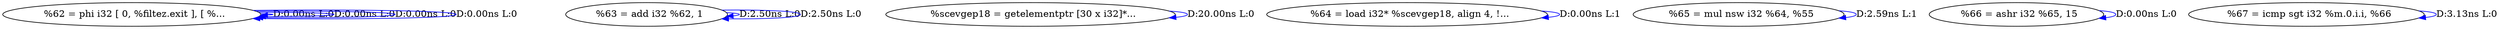 digraph {
Node0x3e70ca0[label="  %62 = phi i32 [ 0, %filtez.exit ], [ %..."];
Node0x3e70ca0 -> Node0x3e70ca0[label="D:0.00ns L:0",color=blue];
Node0x3e70ca0 -> Node0x3e70ca0[label="D:0.00ns L:0",color=blue];
Node0x3e70ca0 -> Node0x3e70ca0[label="D:0.00ns L:0",color=blue];
Node0x3e70ca0 -> Node0x3e70ca0[label="D:0.00ns L:0",color=blue];
Node0x3e75610[label="  %63 = add i32 %62, 1"];
Node0x3e75610 -> Node0x3e75610[label="D:2.50ns L:0",color=blue];
Node0x3e75610 -> Node0x3e75610[label="D:2.50ns L:0",color=blue];
Node0x3e756f0[label="  %scevgep18 = getelementptr [30 x i32]*..."];
Node0x3e756f0 -> Node0x3e756f0[label="D:20.00ns L:0",color=blue];
Node0x3e75810[label="  %64 = load i32* %scevgep18, align 4, !..."];
Node0x3e75810 -> Node0x3e75810[label="D:0.00ns L:1",color=blue];
Node0x3e76900[label="  %65 = mul nsw i32 %64, %55"];
Node0x3e76900 -> Node0x3e76900[label="D:2.59ns L:1",color=blue];
Node0x3e769e0[label="  %66 = ashr i32 %65, 15"];
Node0x3e769e0 -> Node0x3e769e0[label="D:0.00ns L:0",color=blue];
Node0x3e76ac0[label="  %67 = icmp sgt i32 %m.0.i.i, %66"];
Node0x3e76ac0 -> Node0x3e76ac0[label="D:3.13ns L:0",color=blue];
}

